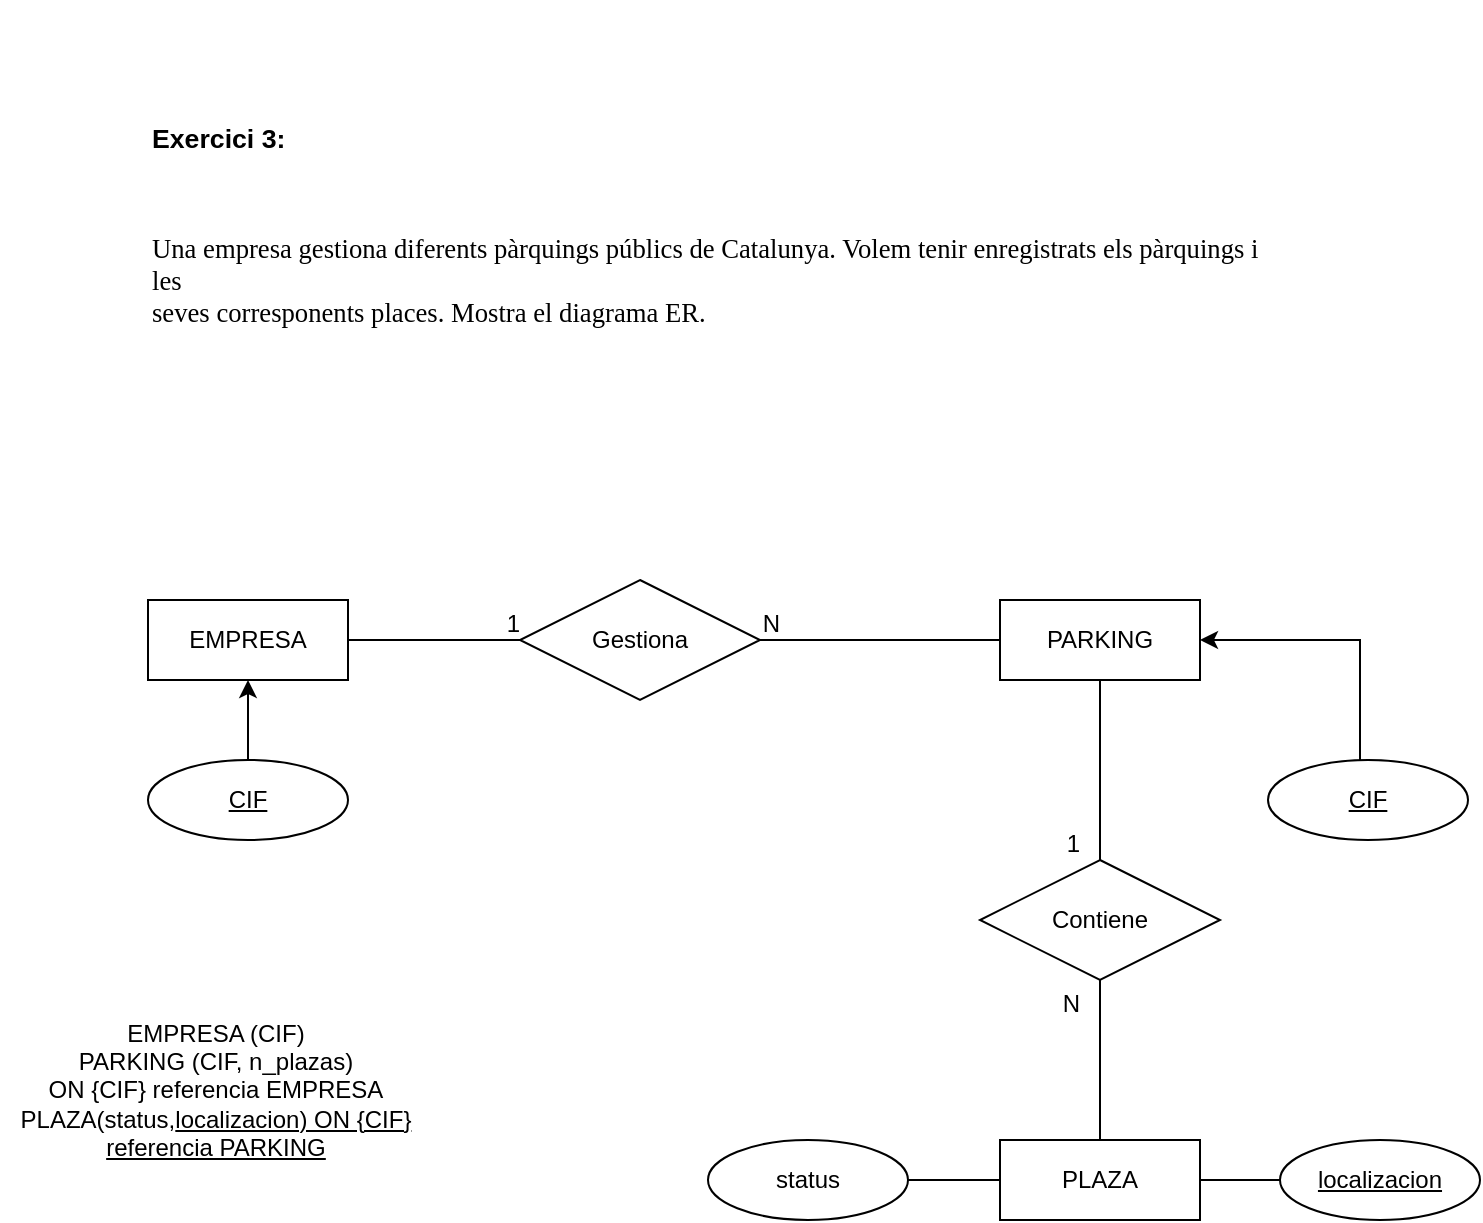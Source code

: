 <mxfile version="20.8.16" type="device"><diagram name="Página-1" id="Fc0lpxzjaTHWWiP2vzDR"><mxGraphModel dx="1114" dy="782" grid="1" gridSize="10" guides="1" tooltips="1" connect="1" arrows="1" fold="1" page="1" pageScale="1" pageWidth="827" pageHeight="1169" math="0" shadow="0"><root><mxCell id="0"/><mxCell id="1" parent="0"/><mxCell id="VhXv7Xv4sc7UWz-V_r7y-1" value="&lt;div title=&quot;Page 1&quot; class=&quot;page&quot;&gt;&#10;&#9;&#9;&#9;&lt;div class=&quot;layoutArea&quot;&gt;&#10;&#9;&#9;&#9;&#9;&lt;div class=&quot;column&quot;&gt;&#10;&#9;&#9;&#9;&#9;&#9;&lt;p&gt;&lt;span style=&quot;font-size: 10.0pt; font-family: 'Arial'; font-weight: 700&quot;&gt;Exercici 3:&#10;&lt;/span&gt;&lt;/p&gt;&#10;&#9;&#9;&#9;&#9;&#9;&lt;p&gt;&lt;span style=&quot;font-size: 10.0pt; font-family: 'ArialMT'&quot;&gt;Una empresa gestiona diferents pàrquings públics de Catalunya. Volem tenir enregistrats els pàrquings i les&#10;seves corresponents places. Mostra el diagrama ER.&#10;&lt;/span&gt;&lt;/p&gt;&#10;&#9;&#9;&#9;&#9;&lt;/div&gt;&#10;&#9;&#9;&#9;&lt;/div&gt;&#10;&#9;&#9;&lt;/div&gt;" style="text;whiteSpace=wrap;html=1;" vertex="1" parent="1"><mxGeometry x="134" y="60" width="560" height="240" as="geometry"/></mxCell><mxCell id="VhXv7Xv4sc7UWz-V_r7y-2" value="EMPRESA" style="whiteSpace=wrap;html=1;align=center;" vertex="1" parent="1"><mxGeometry x="134" y="360" width="100" height="40" as="geometry"/></mxCell><mxCell id="VhXv7Xv4sc7UWz-V_r7y-3" value="Gestiona" style="shape=rhombus;perimeter=rhombusPerimeter;whiteSpace=wrap;html=1;align=center;" vertex="1" parent="1"><mxGeometry x="320" y="350" width="120" height="60" as="geometry"/></mxCell><mxCell id="VhXv7Xv4sc7UWz-V_r7y-4" value="PARKING" style="whiteSpace=wrap;html=1;align=center;" vertex="1" parent="1"><mxGeometry x="560" y="360" width="100" height="40" as="geometry"/></mxCell><mxCell id="VhXv7Xv4sc7UWz-V_r7y-12" style="edgeStyle=orthogonalEdgeStyle;rounded=0;orthogonalLoop=1;jettySize=auto;html=1;entryX=1;entryY=0.5;entryDx=0;entryDy=0;" edge="1" parent="1" source="VhXv7Xv4sc7UWz-V_r7y-6" target="VhXv7Xv4sc7UWz-V_r7y-4"><mxGeometry relative="1" as="geometry"><Array as="points"><mxPoint x="740" y="380"/></Array></mxGeometry></mxCell><mxCell id="VhXv7Xv4sc7UWz-V_r7y-6" value="&lt;u&gt;CIF&lt;/u&gt;" style="ellipse;whiteSpace=wrap;html=1;align=center;" vertex="1" parent="1"><mxGeometry x="694" y="440" width="100" height="40" as="geometry"/></mxCell><mxCell id="VhXv7Xv4sc7UWz-V_r7y-7" value="" style="endArrow=none;html=1;rounded=0;entryX=1;entryY=0.5;entryDx=0;entryDy=0;" edge="1" parent="1" source="VhXv7Xv4sc7UWz-V_r7y-3" target="VhXv7Xv4sc7UWz-V_r7y-2"><mxGeometry relative="1" as="geometry"><mxPoint x="330" y="420" as="sourcePoint"/><mxPoint x="490" y="420" as="targetPoint"/></mxGeometry></mxCell><mxCell id="VhXv7Xv4sc7UWz-V_r7y-8" value="1" style="resizable=0;html=1;align=right;verticalAlign=bottom;" connectable="0" vertex="1" parent="VhXv7Xv4sc7UWz-V_r7y-7"><mxGeometry x="1" relative="1" as="geometry"><mxPoint x="86" as="offset"/></mxGeometry></mxCell><mxCell id="VhXv7Xv4sc7UWz-V_r7y-9" value="" style="endArrow=none;html=1;rounded=0;entryX=0;entryY=0.5;entryDx=0;entryDy=0;exitX=1;exitY=0.5;exitDx=0;exitDy=0;" edge="1" parent="1" source="VhXv7Xv4sc7UWz-V_r7y-3" target="VhXv7Xv4sc7UWz-V_r7y-4"><mxGeometry relative="1" as="geometry"><mxPoint x="330" y="420" as="sourcePoint"/><mxPoint x="490" y="420" as="targetPoint"/></mxGeometry></mxCell><mxCell id="VhXv7Xv4sc7UWz-V_r7y-10" value="N" style="resizable=0;html=1;align=right;verticalAlign=bottom;" connectable="0" vertex="1" parent="VhXv7Xv4sc7UWz-V_r7y-9"><mxGeometry x="1" relative="1" as="geometry"><mxPoint x="-110" as="offset"/></mxGeometry></mxCell><mxCell id="VhXv7Xv4sc7UWz-V_r7y-13" value="EMPRESA (CIF)&lt;br&gt;PARKING (CIF, n_plazas)&lt;br&gt;ON {CIF} referencia EMPRESA&lt;br&gt;PLAZA(status,&lt;u&gt;localizacion) ON {CIF} referencia PARKING&lt;/u&gt;" style="text;html=1;strokeColor=none;fillColor=none;align=center;verticalAlign=middle;whiteSpace=wrap;rounded=0;" vertex="1" parent="1"><mxGeometry x="60" y="540" width="216" height="130" as="geometry"/></mxCell><mxCell id="VhXv7Xv4sc7UWz-V_r7y-15" style="edgeStyle=orthogonalEdgeStyle;rounded=0;orthogonalLoop=1;jettySize=auto;html=1;" edge="1" parent="1" source="VhXv7Xv4sc7UWz-V_r7y-14" target="VhXv7Xv4sc7UWz-V_r7y-2"><mxGeometry relative="1" as="geometry"/></mxCell><mxCell id="VhXv7Xv4sc7UWz-V_r7y-14" value="CIF" style="ellipse;whiteSpace=wrap;html=1;align=center;fontStyle=4;" vertex="1" parent="1"><mxGeometry x="134" y="440" width="100" height="40" as="geometry"/></mxCell><mxCell id="VhXv7Xv4sc7UWz-V_r7y-27" style="edgeStyle=orthogonalEdgeStyle;rounded=0;orthogonalLoop=1;jettySize=auto;html=1;endArrow=none;endFill=0;" edge="1" parent="1" source="VhXv7Xv4sc7UWz-V_r7y-16" target="VhXv7Xv4sc7UWz-V_r7y-26"><mxGeometry relative="1" as="geometry"/></mxCell><mxCell id="VhXv7Xv4sc7UWz-V_r7y-28" style="edgeStyle=orthogonalEdgeStyle;rounded=0;orthogonalLoop=1;jettySize=auto;html=1;endArrow=none;endFill=0;" edge="1" parent="1" source="VhXv7Xv4sc7UWz-V_r7y-16" target="VhXv7Xv4sc7UWz-V_r7y-25"><mxGeometry relative="1" as="geometry"/></mxCell><mxCell id="VhXv7Xv4sc7UWz-V_r7y-16" value="PLAZA" style="whiteSpace=wrap;html=1;align=center;" vertex="1" parent="1"><mxGeometry x="560" y="630" width="100" height="40" as="geometry"/></mxCell><mxCell id="VhXv7Xv4sc7UWz-V_r7y-17" value="Contiene" style="shape=rhombus;perimeter=rhombusPerimeter;whiteSpace=wrap;html=1;align=center;" vertex="1" parent="1"><mxGeometry x="550" y="490" width="120" height="60" as="geometry"/></mxCell><mxCell id="VhXv7Xv4sc7UWz-V_r7y-19" value="" style="endArrow=none;html=1;rounded=0;entryX=0.5;entryY=0;entryDx=0;entryDy=0;exitX=0.5;exitY=1;exitDx=0;exitDy=0;" edge="1" parent="1" source="VhXv7Xv4sc7UWz-V_r7y-4" target="VhXv7Xv4sc7UWz-V_r7y-17"><mxGeometry relative="1" as="geometry"><mxPoint x="330" y="370" as="sourcePoint"/><mxPoint x="490" y="370" as="targetPoint"/></mxGeometry></mxCell><mxCell id="VhXv7Xv4sc7UWz-V_r7y-20" value="1" style="resizable=0;html=1;align=right;verticalAlign=bottom;" connectable="0" vertex="1" parent="VhXv7Xv4sc7UWz-V_r7y-19"><mxGeometry x="1" relative="1" as="geometry"><mxPoint x="-10" as="offset"/></mxGeometry></mxCell><mxCell id="VhXv7Xv4sc7UWz-V_r7y-21" value="" style="endArrow=none;html=1;rounded=0;entryX=0.5;entryY=1;entryDx=0;entryDy=0;exitX=0.5;exitY=0;exitDx=0;exitDy=0;" edge="1" parent="1" source="VhXv7Xv4sc7UWz-V_r7y-16" target="VhXv7Xv4sc7UWz-V_r7y-17"><mxGeometry relative="1" as="geometry"><mxPoint x="330" y="370" as="sourcePoint"/><mxPoint x="490" y="370" as="targetPoint"/></mxGeometry></mxCell><mxCell id="VhXv7Xv4sc7UWz-V_r7y-22" value="N" style="resizable=0;html=1;align=right;verticalAlign=bottom;" connectable="0" vertex="1" parent="VhXv7Xv4sc7UWz-V_r7y-21"><mxGeometry x="1" relative="1" as="geometry"><mxPoint x="-10" y="20" as="offset"/></mxGeometry></mxCell><mxCell id="VhXv7Xv4sc7UWz-V_r7y-25" value="status" style="ellipse;whiteSpace=wrap;html=1;align=center;" vertex="1" parent="1"><mxGeometry x="414" y="630" width="100" height="40" as="geometry"/></mxCell><mxCell id="VhXv7Xv4sc7UWz-V_r7y-26" value="localizacion" style="ellipse;whiteSpace=wrap;html=1;align=center;fontStyle=4;" vertex="1" parent="1"><mxGeometry x="700" y="630" width="100" height="40" as="geometry"/></mxCell></root></mxGraphModel></diagram></mxfile>